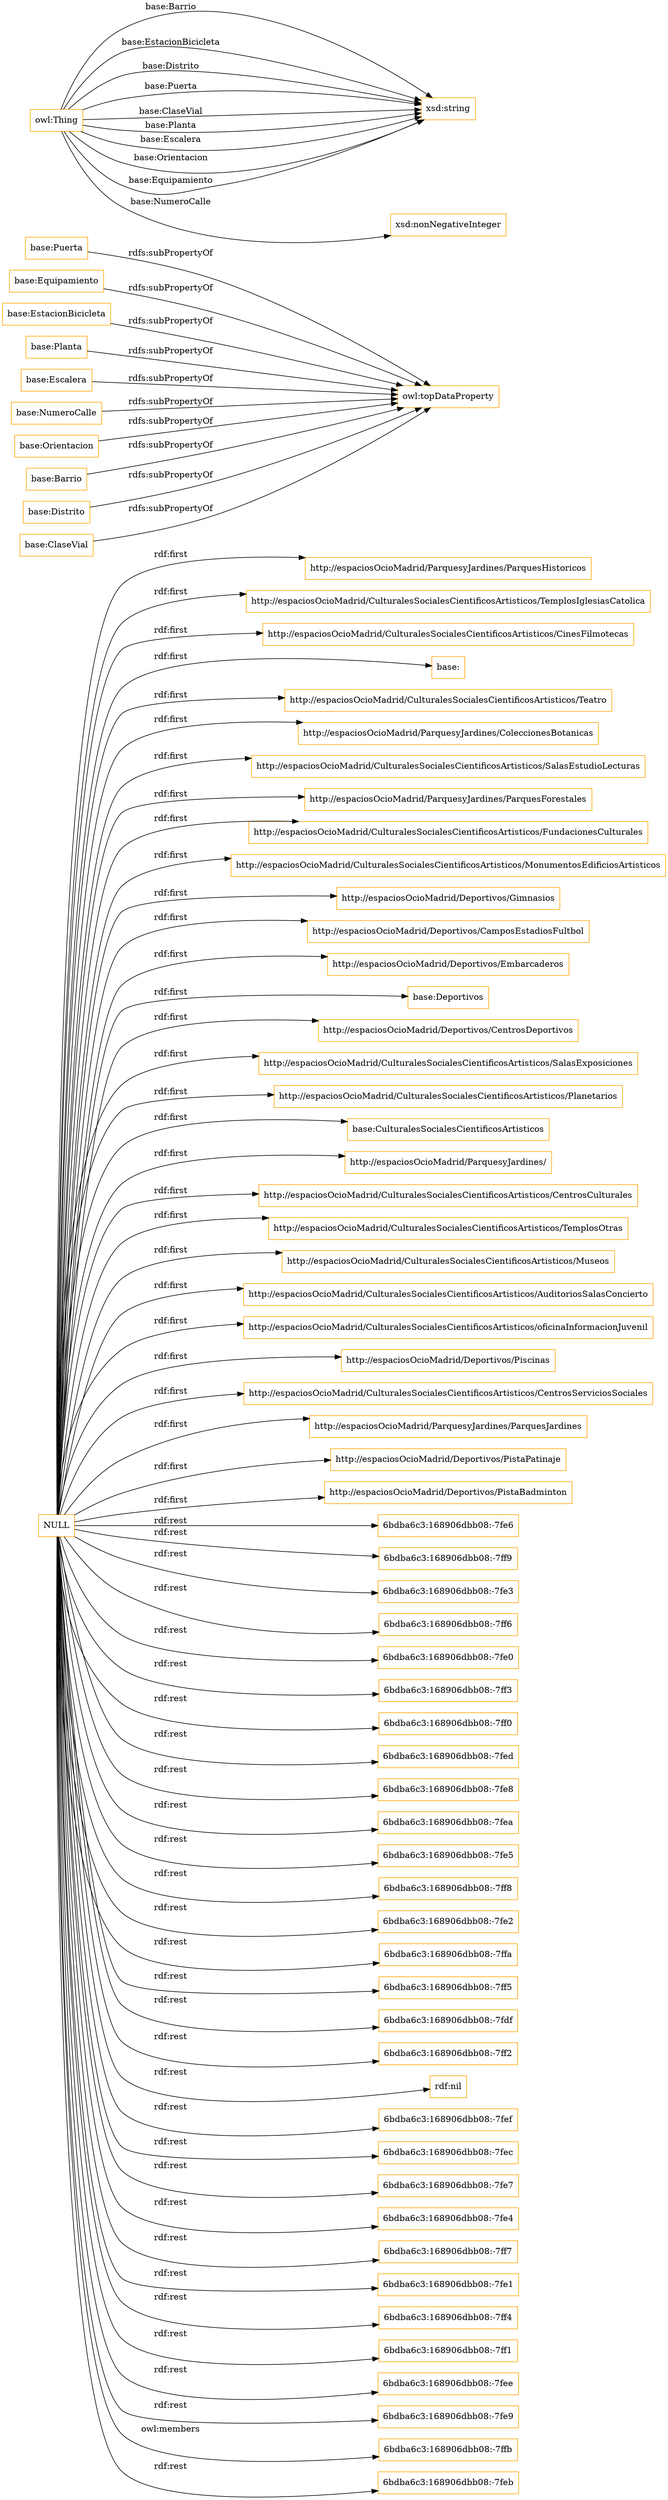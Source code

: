 digraph ar2dtool_diagram { 
rankdir=LR;
size="1501"
node [shape = rectangle, color="orange"]; "http://espaciosOcioMadrid/ParquesyJardines/ParquesHistoricos" "http://espaciosOcioMadrid/CulturalesSocialesCientificosArtisticos/TemplosIglesiasCatolica" "http://espaciosOcioMadrid/CulturalesSocialesCientificosArtisticos/CinesFilmotecas" "base:" "http://espaciosOcioMadrid/CulturalesSocialesCientificosArtisticos/Teatro" "http://espaciosOcioMadrid/ParquesyJardines/ColeccionesBotanicas" "http://espaciosOcioMadrid/CulturalesSocialesCientificosArtisticos/SalasEstudioLecturas" "http://espaciosOcioMadrid/ParquesyJardines/ParquesForestales" "http://espaciosOcioMadrid/CulturalesSocialesCientificosArtisticos/FundacionesCulturales" "http://espaciosOcioMadrid/CulturalesSocialesCientificosArtisticos/MonumentosEdificiosArtisticos" "http://espaciosOcioMadrid/Deportivos/Gimnasios" "http://espaciosOcioMadrid/Deportivos/CamposEstadiosFultbol" "http://espaciosOcioMadrid/Deportivos/Embarcaderos" "base:Deportivos" "http://espaciosOcioMadrid/Deportivos/CentrosDeportivos" "http://espaciosOcioMadrid/CulturalesSocialesCientificosArtisticos/SalasExposiciones" "http://espaciosOcioMadrid/CulturalesSocialesCientificosArtisticos/Planetarios" "base:CulturalesSocialesCientificosArtisticos" "http://espaciosOcioMadrid/ParquesyJardines/" "http://espaciosOcioMadrid/CulturalesSocialesCientificosArtisticos/CentrosCulturales" "http://espaciosOcioMadrid/CulturalesSocialesCientificosArtisticos/TemplosOtras" "http://espaciosOcioMadrid/CulturalesSocialesCientificosArtisticos/Museos" "http://espaciosOcioMadrid/CulturalesSocialesCientificosArtisticos/AuditoriosSalasConcierto" "http://espaciosOcioMadrid/CulturalesSocialesCientificosArtisticos/oficinaInformacionJuvenil" "http://espaciosOcioMadrid/Deportivos/Piscinas" "http://espaciosOcioMadrid/CulturalesSocialesCientificosArtisticos/CentrosServiciosSociales" "http://espaciosOcioMadrid/ParquesyJardines/ParquesJardines" "http://espaciosOcioMadrid/Deportivos/PistaPatinaje" "http://espaciosOcioMadrid/Deportivos/PistaBadminton" ; /*classes style*/
	"base:Puerta" -> "owl:topDataProperty" [ label = "rdfs:subPropertyOf" ];
	"base:Equipamiento" -> "owl:topDataProperty" [ label = "rdfs:subPropertyOf" ];
	"base:EstacionBicicleta" -> "owl:topDataProperty" [ label = "rdfs:subPropertyOf" ];
	"base:Planta" -> "owl:topDataProperty" [ label = "rdfs:subPropertyOf" ];
	"base:Escalera" -> "owl:topDataProperty" [ label = "rdfs:subPropertyOf" ];
	"base:NumeroCalle" -> "owl:topDataProperty" [ label = "rdfs:subPropertyOf" ];
	"base:Orientacion" -> "owl:topDataProperty" [ label = "rdfs:subPropertyOf" ];
	"base:Barrio" -> "owl:topDataProperty" [ label = "rdfs:subPropertyOf" ];
	"base:Distrito" -> "owl:topDataProperty" [ label = "rdfs:subPropertyOf" ];
	"base:ClaseVial" -> "owl:topDataProperty" [ label = "rdfs:subPropertyOf" ];
	"NULL" -> "6bdba6c3:168906dbb08:-7fe6" [ label = "rdf:rest" ];
	"NULL" -> "6bdba6c3:168906dbb08:-7ff9" [ label = "rdf:rest" ];
	"NULL" -> "http://espaciosOcioMadrid/ParquesyJardines/ParquesHistoricos" [ label = "rdf:first" ];
	"NULL" -> "http://espaciosOcioMadrid/CulturalesSocialesCientificosArtisticos/oficinaInformacionJuvenil" [ label = "rdf:first" ];
	"NULL" -> "6bdba6c3:168906dbb08:-7fe3" [ label = "rdf:rest" ];
	"NULL" -> "http://espaciosOcioMadrid/CulturalesSocialesCientificosArtisticos/SalasExposiciones" [ label = "rdf:first" ];
	"NULL" -> "base:" [ label = "rdf:first" ];
	"NULL" -> "http://espaciosOcioMadrid/Deportivos/Embarcaderos" [ label = "rdf:first" ];
	"NULL" -> "http://espaciosOcioMadrid/CulturalesSocialesCientificosArtisticos/CinesFilmotecas" [ label = "rdf:first" ];
	"NULL" -> "6bdba6c3:168906dbb08:-7ff6" [ label = "rdf:rest" ];
	"NULL" -> "6bdba6c3:168906dbb08:-7fe0" [ label = "rdf:rest" ];
	"NULL" -> "http://espaciosOcioMadrid/Deportivos/Piscinas" [ label = "rdf:first" ];
	"NULL" -> "http://espaciosOcioMadrid/CulturalesSocialesCientificosArtisticos/TemplosOtras" [ label = "rdf:first" ];
	"NULL" -> "http://espaciosOcioMadrid/CulturalesSocialesCientificosArtisticos/FundacionesCulturales" [ label = "rdf:first" ];
	"NULL" -> "http://espaciosOcioMadrid/CulturalesSocialesCientificosArtisticos/MonumentosEdificiosArtisticos" [ label = "rdf:first" ];
	"NULL" -> "6bdba6c3:168906dbb08:-7ff3" [ label = "rdf:rest" ];
	"NULL" -> "http://espaciosOcioMadrid/ParquesyJardines/ParquesForestales" [ label = "rdf:first" ];
	"NULL" -> "6bdba6c3:168906dbb08:-7ff0" [ label = "rdf:rest" ];
	"NULL" -> "http://espaciosOcioMadrid/CulturalesSocialesCientificosArtisticos/TemplosIglesiasCatolica" [ label = "rdf:first" ];
	"NULL" -> "http://espaciosOcioMadrid/CulturalesSocialesCientificosArtisticos/Planetarios" [ label = "rdf:first" ];
	"NULL" -> "base:CulturalesSocialesCientificosArtisticos" [ label = "rdf:first" ];
	"NULL" -> "http://espaciosOcioMadrid/ParquesyJardines/ColeccionesBotanicas" [ label = "rdf:first" ];
	"NULL" -> "http://espaciosOcioMadrid/CulturalesSocialesCientificosArtisticos/Teatro" [ label = "rdf:first" ];
	"NULL" -> "http://espaciosOcioMadrid/Deportivos/PistaPatinaje" [ label = "rdf:first" ];
	"NULL" -> "6bdba6c3:168906dbb08:-7fed" [ label = "rdf:rest" ];
	"NULL" -> "6bdba6c3:168906dbb08:-7fe8" [ label = "rdf:rest" ];
	"NULL" -> "6bdba6c3:168906dbb08:-7fea" [ label = "rdf:rest" ];
	"NULL" -> "6bdba6c3:168906dbb08:-7fe5" [ label = "rdf:rest" ];
	"NULL" -> "6bdba6c3:168906dbb08:-7ff8" [ label = "rdf:rest" ];
	"NULL" -> "http://espaciosOcioMadrid/ParquesyJardines/ParquesJardines" [ label = "rdf:first" ];
	"NULL" -> "6bdba6c3:168906dbb08:-7fe2" [ label = "rdf:rest" ];
	"NULL" -> "http://espaciosOcioMadrid/CulturalesSocialesCientificosArtisticos/AuditoriosSalasConcierto" [ label = "rdf:first" ];
	"NULL" -> "6bdba6c3:168906dbb08:-7ffa" [ label = "rdf:rest" ];
	"NULL" -> "6bdba6c3:168906dbb08:-7ff5" [ label = "rdf:rest" ];
	"NULL" -> "base:Deportivos" [ label = "rdf:first" ];
	"NULL" -> "http://espaciosOcioMadrid/Deportivos/CamposEstadiosFultbol" [ label = "rdf:first" ];
	"NULL" -> "6bdba6c3:168906dbb08:-7fdf" [ label = "rdf:rest" ];
	"NULL" -> "http://espaciosOcioMadrid/Deportivos/CentrosDeportivos" [ label = "rdf:first" ];
	"NULL" -> "6bdba6c3:168906dbb08:-7ff2" [ label = "rdf:rest" ];
	"NULL" -> "rdf:nil" [ label = "rdf:rest" ];
	"NULL" -> "http://espaciosOcioMadrid/CulturalesSocialesCientificosArtisticos/CentrosCulturales" [ label = "rdf:first" ];
	"NULL" -> "http://espaciosOcioMadrid/CulturalesSocialesCientificosArtisticos/CentrosServiciosSociales" [ label = "rdf:first" ];
	"NULL" -> "6bdba6c3:168906dbb08:-7fef" [ label = "rdf:rest" ];
	"NULL" -> "6bdba6c3:168906dbb08:-7fec" [ label = "rdf:rest" ];
	"NULL" -> "6bdba6c3:168906dbb08:-7fe7" [ label = "rdf:rest" ];
	"NULL" -> "http://espaciosOcioMadrid/Deportivos/PistaBadminton" [ label = "rdf:first" ];
	"NULL" -> "6bdba6c3:168906dbb08:-7fe4" [ label = "rdf:rest" ];
	"NULL" -> "6bdba6c3:168906dbb08:-7ff7" [ label = "rdf:rest" ];
	"NULL" -> "http://espaciosOcioMadrid/CulturalesSocialesCientificosArtisticos/Museos" [ label = "rdf:first" ];
	"NULL" -> "6bdba6c3:168906dbb08:-7fe1" [ label = "rdf:rest" ];
	"NULL" -> "6bdba6c3:168906dbb08:-7ff4" [ label = "rdf:rest" ];
	"NULL" -> "http://espaciosOcioMadrid/ParquesyJardines/" [ label = "rdf:first" ];
	"NULL" -> "http://espaciosOcioMadrid/CulturalesSocialesCientificosArtisticos/SalasEstudioLecturas" [ label = "rdf:first" ];
	"NULL" -> "6bdba6c3:168906dbb08:-7ff1" [ label = "rdf:rest" ];
	"NULL" -> "http://espaciosOcioMadrid/Deportivos/Gimnasios" [ label = "rdf:first" ];
	"NULL" -> "6bdba6c3:168906dbb08:-7fee" [ label = "rdf:rest" ];
	"NULL" -> "6bdba6c3:168906dbb08:-7fe9" [ label = "rdf:rest" ];
	"NULL" -> "6bdba6c3:168906dbb08:-7ffb" [ label = "owl:members" ];
	"NULL" -> "6bdba6c3:168906dbb08:-7feb" [ label = "rdf:rest" ];
	"owl:Thing" -> "xsd:string" [ label = "base:Barrio" ];
	"owl:Thing" -> "xsd:string" [ label = "base:EstacionBicicleta" ];
	"owl:Thing" -> "xsd:nonNegativeInteger" [ label = "base:NumeroCalle" ];
	"owl:Thing" -> "xsd:string" [ label = "base:Distrito" ];
	"owl:Thing" -> "xsd:string" [ label = "base:Puerta" ];
	"owl:Thing" -> "xsd:string" [ label = "base:ClaseVial" ];
	"owl:Thing" -> "xsd:string" [ label = "base:Planta" ];
	"owl:Thing" -> "xsd:string" [ label = "base:Escalera" ];
	"owl:Thing" -> "xsd:string" [ label = "base:Orientacion" ];
	"owl:Thing" -> "xsd:string" [ label = "base:Equipamiento" ];

}
